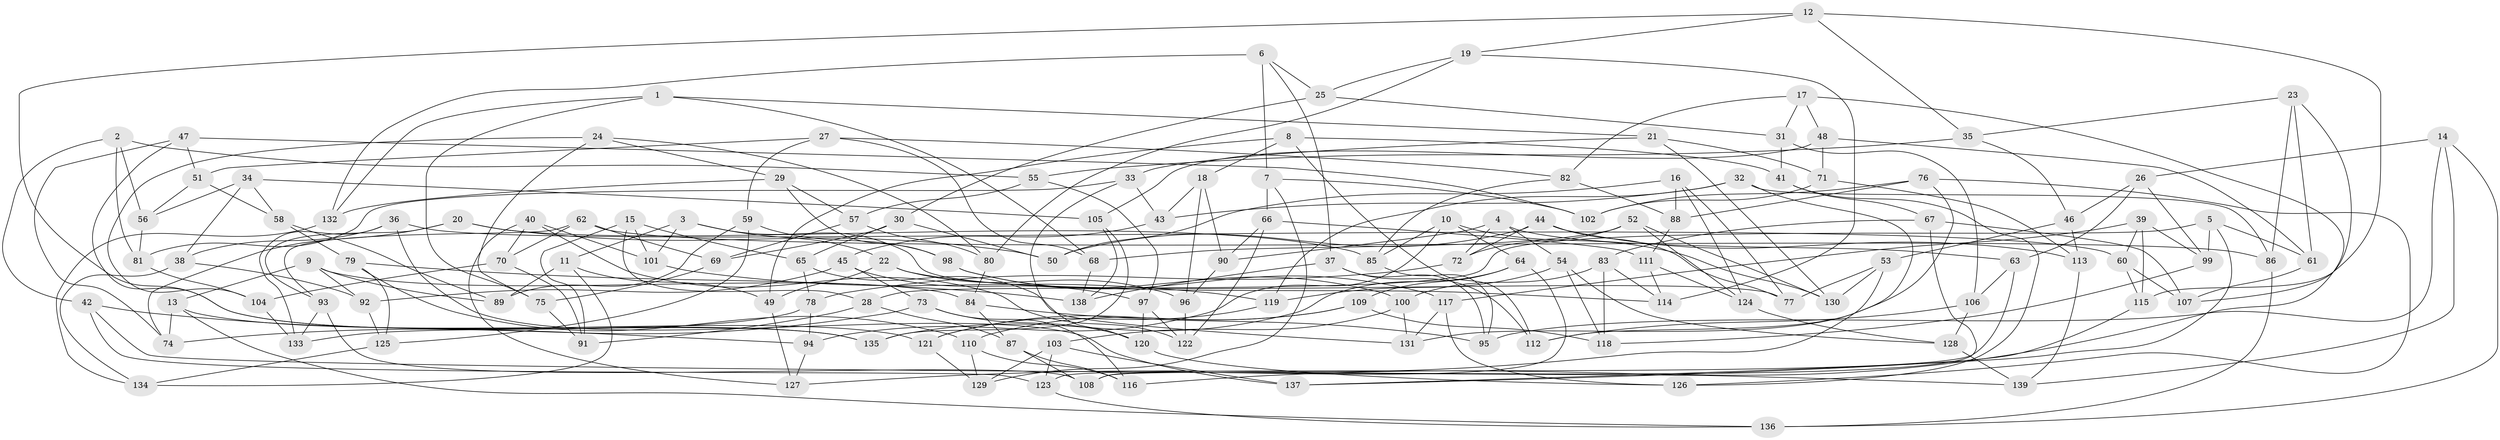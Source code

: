 // Generated by graph-tools (version 1.1) at 2025/11/02/27/25 16:11:44]
// undirected, 139 vertices, 278 edges
graph export_dot {
graph [start="1"]
  node [color=gray90,style=filled];
  1;
  2;
  3;
  4;
  5;
  6;
  7;
  8;
  9;
  10;
  11;
  12;
  13;
  14;
  15;
  16;
  17;
  18;
  19;
  20;
  21;
  22;
  23;
  24;
  25;
  26;
  27;
  28;
  29;
  30;
  31;
  32;
  33;
  34;
  35;
  36;
  37;
  38;
  39;
  40;
  41;
  42;
  43;
  44;
  45;
  46;
  47;
  48;
  49;
  50;
  51;
  52;
  53;
  54;
  55;
  56;
  57;
  58;
  59;
  60;
  61;
  62;
  63;
  64;
  65;
  66;
  67;
  68;
  69;
  70;
  71;
  72;
  73;
  74;
  75;
  76;
  77;
  78;
  79;
  80;
  81;
  82;
  83;
  84;
  85;
  86;
  87;
  88;
  89;
  90;
  91;
  92;
  93;
  94;
  95;
  96;
  97;
  98;
  99;
  100;
  101;
  102;
  103;
  104;
  105;
  106;
  107;
  108;
  109;
  110;
  111;
  112;
  113;
  114;
  115;
  116;
  117;
  118;
  119;
  120;
  121;
  122;
  123;
  124;
  125;
  126;
  127;
  128;
  129;
  130;
  131;
  132;
  133;
  134;
  135;
  136;
  137;
  138;
  139;
  1 -- 75;
  1 -- 68;
  1 -- 21;
  1 -- 132;
  2 -- 55;
  2 -- 81;
  2 -- 56;
  2 -- 42;
  3 -- 101;
  3 -- 22;
  3 -- 77;
  3 -- 11;
  4 -- 90;
  4 -- 72;
  4 -- 54;
  4 -- 63;
  5 -- 61;
  5 -- 28;
  5 -- 99;
  5 -- 137;
  6 -- 132;
  6 -- 7;
  6 -- 37;
  6 -- 25;
  7 -- 129;
  7 -- 102;
  7 -- 66;
  8 -- 112;
  8 -- 18;
  8 -- 49;
  8 -- 41;
  9 -- 92;
  9 -- 13;
  9 -- 89;
  9 -- 84;
  10 -- 85;
  10 -- 64;
  10 -- 94;
  10 -- 130;
  11 -- 134;
  11 -- 89;
  11 -- 49;
  12 -- 19;
  12 -- 115;
  12 -- 35;
  12 -- 121;
  13 -- 136;
  13 -- 135;
  13 -- 74;
  14 -- 26;
  14 -- 139;
  14 -- 136;
  14 -- 95;
  15 -- 101;
  15 -- 65;
  15 -- 28;
  15 -- 91;
  16 -- 50;
  16 -- 77;
  16 -- 124;
  16 -- 88;
  17 -- 31;
  17 -- 48;
  17 -- 116;
  17 -- 82;
  18 -- 43;
  18 -- 96;
  18 -- 90;
  19 -- 25;
  19 -- 114;
  19 -- 80;
  20 -- 85;
  20 -- 74;
  20 -- 50;
  20 -- 93;
  21 -- 33;
  21 -- 71;
  21 -- 130;
  22 -- 96;
  22 -- 49;
  22 -- 114;
  23 -- 35;
  23 -- 86;
  23 -- 107;
  23 -- 61;
  24 -- 104;
  24 -- 80;
  24 -- 29;
  24 -- 75;
  25 -- 31;
  25 -- 30;
  26 -- 46;
  26 -- 63;
  26 -- 99;
  27 -- 59;
  27 -- 51;
  27 -- 82;
  27 -- 68;
  28 -- 87;
  28 -- 91;
  29 -- 132;
  29 -- 57;
  29 -- 98;
  30 -- 69;
  30 -- 50;
  30 -- 65;
  31 -- 41;
  31 -- 106;
  32 -- 119;
  32 -- 43;
  32 -- 112;
  32 -- 86;
  33 -- 81;
  33 -- 120;
  33 -- 43;
  34 -- 38;
  34 -- 58;
  34 -- 56;
  34 -- 105;
  35 -- 46;
  35 -- 55;
  36 -- 60;
  36 -- 133;
  36 -- 137;
  36 -- 38;
  37 -- 112;
  37 -- 138;
  37 -- 95;
  38 -- 92;
  38 -- 134;
  39 -- 117;
  39 -- 60;
  39 -- 99;
  39 -- 115;
  40 -- 70;
  40 -- 127;
  40 -- 101;
  40 -- 122;
  41 -- 126;
  41 -- 67;
  42 -- 123;
  42 -- 94;
  42 -- 139;
  43 -- 45;
  44 -- 113;
  44 -- 72;
  44 -- 50;
  44 -- 77;
  45 -- 92;
  45 -- 73;
  45 -- 97;
  46 -- 113;
  46 -- 53;
  47 -- 51;
  47 -- 135;
  47 -- 74;
  47 -- 102;
  48 -- 71;
  48 -- 105;
  48 -- 61;
  49 -- 127;
  51 -- 56;
  51 -- 58;
  52 -- 68;
  52 -- 124;
  52 -- 130;
  52 -- 72;
  53 -- 127;
  53 -- 77;
  53 -- 130;
  54 -- 119;
  54 -- 128;
  54 -- 118;
  55 -- 97;
  55 -- 57;
  56 -- 81;
  57 -- 69;
  57 -- 80;
  58 -- 89;
  58 -- 79;
  59 -- 89;
  59 -- 125;
  59 -- 98;
  60 -- 115;
  60 -- 107;
  61 -- 107;
  62 -- 86;
  62 -- 93;
  62 -- 70;
  62 -- 69;
  63 -- 106;
  63 -- 123;
  64 -- 135;
  64 -- 108;
  64 -- 109;
  65 -- 131;
  65 -- 78;
  66 -- 111;
  66 -- 122;
  66 -- 90;
  67 -- 108;
  67 -- 107;
  67 -- 83;
  68 -- 138;
  69 -- 75;
  70 -- 91;
  70 -- 104;
  71 -- 102;
  71 -- 113;
  72 -- 78;
  73 -- 120;
  73 -- 74;
  73 -- 116;
  75 -- 91;
  76 -- 102;
  76 -- 88;
  76 -- 131;
  76 -- 126;
  78 -- 133;
  78 -- 94;
  79 -- 125;
  79 -- 138;
  79 -- 110;
  80 -- 84;
  81 -- 104;
  82 -- 88;
  82 -- 85;
  83 -- 114;
  83 -- 118;
  83 -- 100;
  84 -- 87;
  84 -- 95;
  85 -- 95;
  86 -- 136;
  87 -- 108;
  87 -- 116;
  88 -- 111;
  90 -- 96;
  92 -- 125;
  93 -- 133;
  93 -- 108;
  94 -- 127;
  96 -- 122;
  97 -- 122;
  97 -- 120;
  98 -- 117;
  98 -- 100;
  99 -- 118;
  100 -- 131;
  100 -- 103;
  101 -- 119;
  103 -- 123;
  103 -- 137;
  103 -- 129;
  104 -- 133;
  105 -- 138;
  105 -- 135;
  106 -- 128;
  106 -- 112;
  109 -- 118;
  109 -- 121;
  109 -- 110;
  110 -- 116;
  110 -- 129;
  111 -- 114;
  111 -- 124;
  113 -- 139;
  115 -- 137;
  117 -- 126;
  117 -- 131;
  119 -- 121;
  120 -- 126;
  121 -- 129;
  123 -- 136;
  124 -- 128;
  125 -- 134;
  128 -- 139;
  132 -- 134;
}
